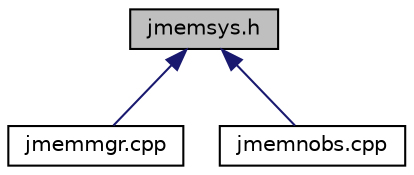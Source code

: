 digraph "jmemsys.h"
{
 // INTERACTIVE_SVG=YES
  edge [fontname="Helvetica",fontsize="10",labelfontname="Helvetica",labelfontsize="10"];
  node [fontname="Helvetica",fontsize="10",shape=record];
  Node1 [label="jmemsys.h",height=0.2,width=0.4,color="black", fillcolor="grey75", style="filled", fontcolor="black"];
  Node1 -> Node2 [dir="back",color="midnightblue",fontsize="10",style="solid",fontname="Helvetica"];
  Node2 [label="jmemmgr.cpp",height=0.2,width=0.4,color="black", fillcolor="white", style="filled",URL="$jmemmgr_8cpp.html"];
  Node1 -> Node3 [dir="back",color="midnightblue",fontsize="10",style="solid",fontname="Helvetica"];
  Node3 [label="jmemnobs.cpp",height=0.2,width=0.4,color="black", fillcolor="white", style="filled",URL="$jmemnobs_8cpp.html"];
}

